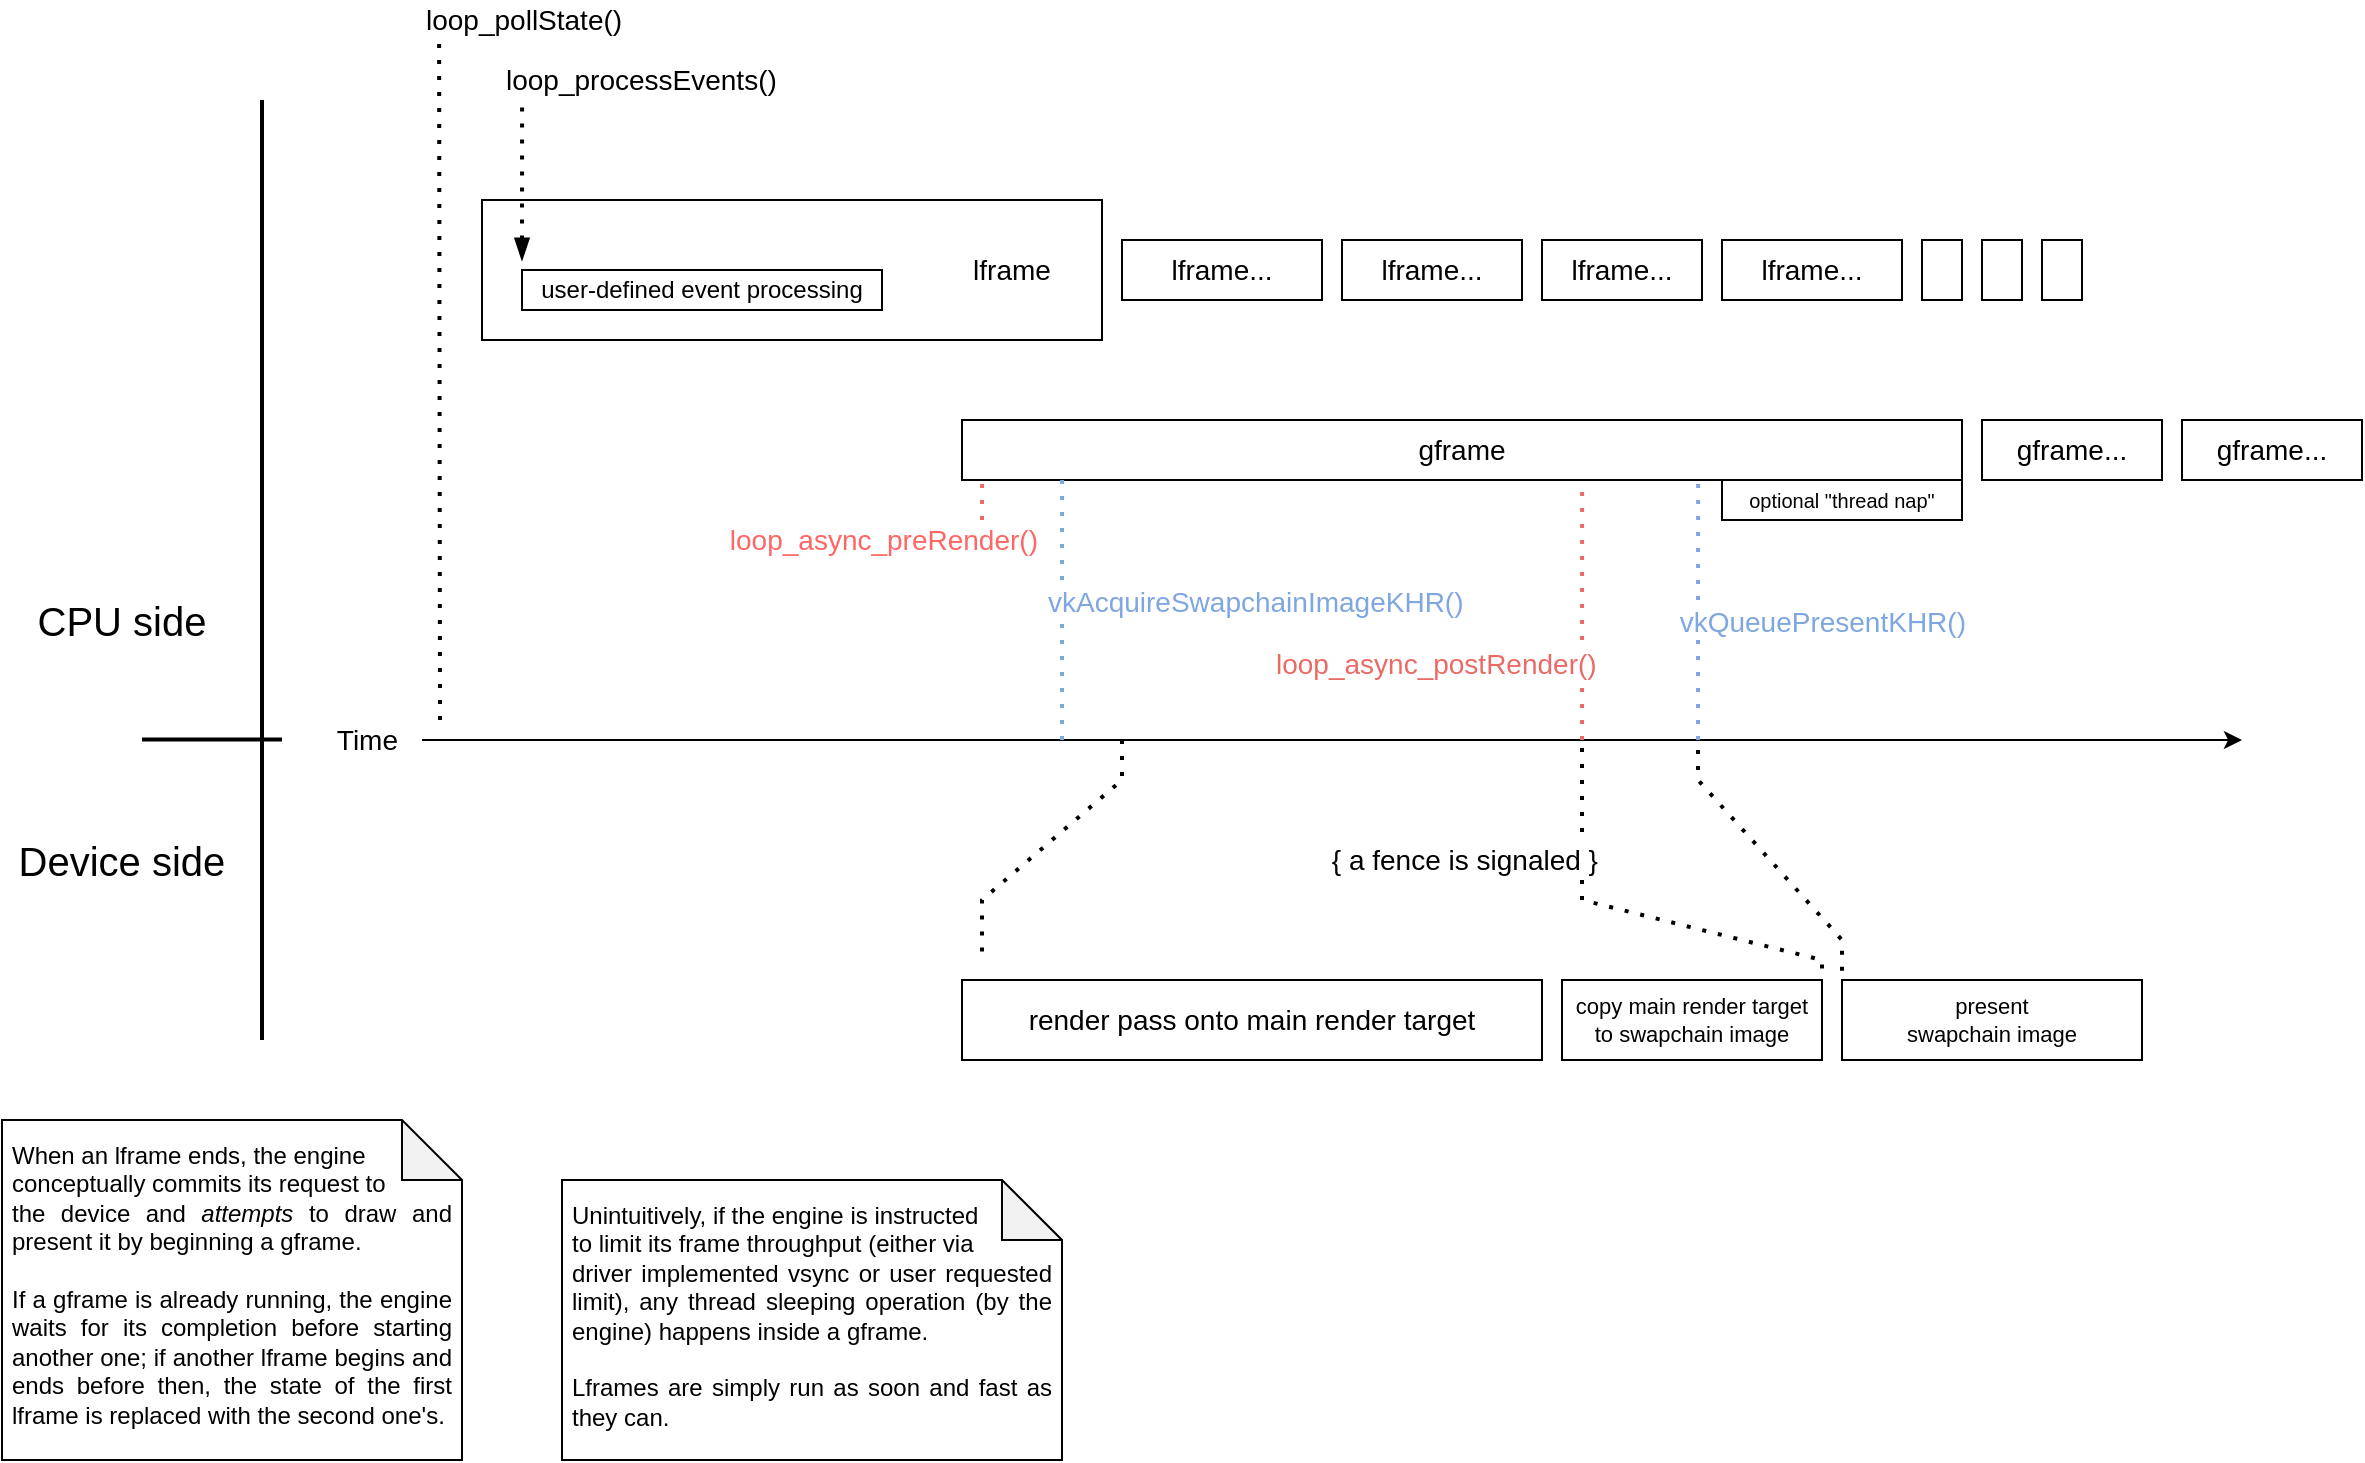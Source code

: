 <mxfile version="19.0.2" type="device"><diagram id="ou3ksr_jkBCjSf69e3fj" name="Page-1"><mxGraphModel dx="928" dy="846" grid="1" gridSize="10" guides="1" tooltips="1" connect="1" arrows="1" fold="1" page="1" pageScale="1" pageWidth="850" pageHeight="1100" math="0" shadow="0"><root><mxCell id="0"/><mxCell id="1" parent="0"/><mxCell id="Y-rtnnqi3lDFUn5MxjKo-1" value="" style="endArrow=classic;html=1;rounded=0;" parent="1" edge="1"><mxGeometry width="50" height="50" relative="1" as="geometry"><mxPoint x="250" y="400" as="sourcePoint"/><mxPoint x="1160" y="400" as="targetPoint"/></mxGeometry></mxCell><mxCell id="Y-rtnnqi3lDFUn5MxjKo-3" value="loop_pollState()" style="text;html=1;strokeColor=none;fillColor=none;align=left;verticalAlign=middle;whiteSpace=wrap;rounded=0;textDirection=ltr;horizontal=1;fontSize=14;" parent="1" vertex="1"><mxGeometry x="250" y="30" width="150" height="20" as="geometry"/></mxCell><mxCell id="Y-rtnnqi3lDFUn5MxjKo-4" value="" style="endArrow=none;dashed=1;html=1;dashPattern=1 3;strokeWidth=2;rounded=0;entryX=0.057;entryY=0.953;entryDx=0;entryDy=0;jumpSize=6;startArrow=none;startFill=0;entryPerimeter=0;" parent="1" target="Y-rtnnqi3lDFUn5MxjKo-3" edge="1"><mxGeometry width="50" height="50" relative="1" as="geometry"><mxPoint x="259" y="390" as="sourcePoint"/><mxPoint x="480" y="200" as="targetPoint"/></mxGeometry></mxCell><mxCell id="Y-rtnnqi3lDFUn5MxjKo-5" value="loop_processEvents()" style="text;html=1;strokeColor=none;fillColor=none;align=left;verticalAlign=middle;whiteSpace=wrap;rounded=0;textDirection=ltr;horizontal=1;fontSize=14;" parent="1" vertex="1"><mxGeometry x="290" y="60" width="150" height="20" as="geometry"/></mxCell><mxCell id="Y-rtnnqi3lDFUn5MxjKo-6" value="CPU side" style="text;html=1;strokeColor=none;fillColor=none;align=center;verticalAlign=middle;whiteSpace=wrap;rounded=0;fontSize=20;" parent="1" vertex="1"><mxGeometry x="40" y="320" width="120" height="40" as="geometry"/></mxCell><mxCell id="Y-rtnnqi3lDFUn5MxjKo-8" value="Device side" style="text;html=1;strokeColor=none;fillColor=none;align=center;verticalAlign=middle;whiteSpace=wrap;rounded=0;fontSize=20;" parent="1" vertex="1"><mxGeometry x="40" y="440" width="120" height="40" as="geometry"/></mxCell><mxCell id="Y-rtnnqi3lDFUn5MxjKo-9" value="" style="rounded=0;whiteSpace=wrap;html=1;fontSize=14;" parent="1" vertex="1"><mxGeometry x="280" y="130" width="310" height="70" as="geometry"/></mxCell><mxCell id="Y-rtnnqi3lDFUn5MxjKo-16" value="Time" style="text;html=1;strokeColor=none;fillColor=none;align=right;verticalAlign=middle;whiteSpace=wrap;rounded=0;labelBackgroundColor=none;fontSize=14;" parent="1" vertex="1"><mxGeometry x="200" y="390" width="40" height="20" as="geometry"/></mxCell><mxCell id="Y-rtnnqi3lDFUn5MxjKo-17" value="" style="endArrow=none;html=1;rounded=0;fontSize=14;strokeWidth=2;jumpSize=6;" parent="1" edge="1"><mxGeometry width="50" height="50" relative="1" as="geometry"><mxPoint x="170" y="550" as="sourcePoint"/><mxPoint x="170" y="80" as="targetPoint"/></mxGeometry></mxCell><mxCell id="Y-rtnnqi3lDFUn5MxjKo-18" value="" style="endArrow=none;html=1;rounded=0;fontSize=14;strokeWidth=2;jumpSize=6;" parent="1" edge="1"><mxGeometry width="50" height="50" relative="1" as="geometry"><mxPoint x="110" y="399.76" as="sourcePoint"/><mxPoint x="180" y="399.76" as="targetPoint"/></mxGeometry></mxCell><mxCell id="Y-rtnnqi3lDFUn5MxjKo-21" value="user-defined event processing" style="rounded=0;whiteSpace=wrap;html=1;labelBackgroundColor=none;fontSize=12;" parent="1" vertex="1"><mxGeometry x="300" y="165" width="180" height="20" as="geometry"/></mxCell><mxCell id="Y-rtnnqi3lDFUn5MxjKo-23" value="gframe" style="rounded=0;whiteSpace=wrap;html=1;fontSize=14;" parent="1" vertex="1"><mxGeometry x="520" y="240" width="500" height="30" as="geometry"/></mxCell><mxCell id="Y-rtnnqi3lDFUn5MxjKo-7" value="" style="endArrow=none;dashed=1;html=1;dashPattern=1 3;strokeWidth=2;rounded=0;endFill=0;startArrow=blockThin;startFill=1;entryX=0.067;entryY=1.022;entryDx=0;entryDy=0;entryPerimeter=0;" parent="1" target="Y-rtnnqi3lDFUn5MxjKo-5" edge="1"><mxGeometry width="50" height="50" relative="1" as="geometry"><mxPoint x="300" y="160" as="sourcePoint"/><mxPoint x="300" y="100" as="targetPoint"/></mxGeometry></mxCell><mxCell id="Y-rtnnqi3lDFUn5MxjKo-28" value="&lt;font style=&quot;font-size: 14px;&quot;&gt;lframe&lt;/font&gt;" style="text;html=1;strokeColor=none;fillColor=none;align=center;verticalAlign=middle;whiteSpace=wrap;rounded=0;labelBackgroundColor=none;fontSize=10;" parent="1" vertex="1"><mxGeometry x="515" y="150" width="60" height="30" as="geometry"/></mxCell><mxCell id="Y-rtnnqi3lDFUn5MxjKo-29" value="" style="endArrow=none;dashed=1;html=1;dashPattern=1 3;strokeWidth=2;rounded=0;endFill=0;startArrow=none;startFill=0;entryX=0.067;entryY=1.022;entryDx=0;entryDy=0;entryPerimeter=0;strokeColor=#7EA6E0;" parent="1" edge="1"><mxGeometry width="50" height="50" relative="1" as="geometry"><mxPoint x="570" y="320" as="sourcePoint"/><mxPoint x="570.05" y="270.0" as="targetPoint"/></mxGeometry></mxCell><mxCell id="Y-rtnnqi3lDFUn5MxjKo-30" value="vkAcquireSwapchainImageKHR()" style="text;html=1;strokeColor=none;fillColor=none;align=left;verticalAlign=middle;whiteSpace=wrap;rounded=0;textDirection=ltr;horizontal=1;fontSize=14;rotation=0;fontColor=#7EA6E0;" parent="1" vertex="1"><mxGeometry x="561" y="321" width="220" height="20" as="geometry"/></mxCell><mxCell id="Y-rtnnqi3lDFUn5MxjKo-36" value="lframe..." style="rounded=0;whiteSpace=wrap;html=1;fontSize=14;" parent="1" vertex="1"><mxGeometry x="600" y="150" width="100" height="30" as="geometry"/></mxCell><mxCell id="Y-rtnnqi3lDFUn5MxjKo-44" value="render pass onto main render target" style="rounded=0;whiteSpace=wrap;html=1;fontSize=14;" parent="1" vertex="1"><mxGeometry x="520" y="520" width="290" height="40" as="geometry"/></mxCell><mxCell id="Y-rtnnqi3lDFUn5MxjKo-45" value="{ a fence is signaled }" style="text;html=1;strokeColor=none;fillColor=none;align=right;verticalAlign=middle;whiteSpace=wrap;rounded=0;textDirection=ltr;horizontal=1;fontSize=14;" parent="1" vertex="1"><mxGeometry x="700" y="450" width="140" height="20" as="geometry"/></mxCell><mxCell id="Y-rtnnqi3lDFUn5MxjKo-47" value="copy main render target to swapchain image" style="rounded=0;whiteSpace=wrap;html=1;fontSize=11;" parent="1" vertex="1"><mxGeometry x="820" y="520" width="130" height="40" as="geometry"/></mxCell><mxCell id="Y-rtnnqi3lDFUn5MxjKo-48" value="present&lt;br&gt;swapchain image" style="rounded=0;whiteSpace=wrap;html=1;fontSize=11;" parent="1" vertex="1"><mxGeometry x="960" y="520" width="150" height="40" as="geometry"/></mxCell><mxCell id="Y-rtnnqi3lDFUn5MxjKo-53" value="" style="endArrow=none;dashed=1;html=1;dashPattern=1 3;strokeWidth=2;rounded=0;fontSize=10;jumpSize=6;" parent="1" edge="1"><mxGeometry width="50" height="50" relative="1" as="geometry"><mxPoint x="830" y="470" as="sourcePoint"/><mxPoint x="950" y="520" as="targetPoint"/><Array as="points"><mxPoint x="830" y="480"/><mxPoint x="950" y="510"/></Array></mxGeometry></mxCell><mxCell id="Y-rtnnqi3lDFUn5MxjKo-56" value="lframe..." style="rounded=0;whiteSpace=wrap;html=1;fontSize=14;" parent="1" vertex="1"><mxGeometry x="710" y="150" width="90" height="30" as="geometry"/></mxCell><mxCell id="Y-rtnnqi3lDFUn5MxjKo-58" value="lframe..." style="rounded=0;whiteSpace=wrap;html=1;fontSize=14;" parent="1" vertex="1"><mxGeometry x="900" y="150" width="90" height="30" as="geometry"/></mxCell><mxCell id="Y-rtnnqi3lDFUn5MxjKo-60" value="gframe..." style="rounded=0;whiteSpace=wrap;html=1;fontSize=14;" parent="1" vertex="1"><mxGeometry x="1030" y="240" width="90" height="30" as="geometry"/></mxCell><mxCell id="Y-rtnnqi3lDFUn5MxjKo-62" value="" style="endArrow=none;dashed=1;html=1;dashPattern=1 3;strokeWidth=2;rounded=0;endFill=0;startArrow=none;startFill=0;entryX=0.067;entryY=1.022;entryDx=0;entryDy=0;entryPerimeter=0;strokeColor=#EA6B66;" parent="1" edge="1"><mxGeometry width="50" height="50" relative="1" as="geometry"><mxPoint x="530" y="290" as="sourcePoint"/><mxPoint x="530.05" y="270" as="targetPoint"/></mxGeometry></mxCell><mxCell id="Y-rtnnqi3lDFUn5MxjKo-64" value="loop_async_preRender()" style="text;html=1;strokeColor=none;fillColor=none;align=right;verticalAlign=middle;whiteSpace=wrap;rounded=0;textDirection=ltr;horizontal=1;fontSize=14;fontColor=#FF6666;" parent="1" vertex="1"><mxGeometry x="400" y="290" width="160" height="20" as="geometry"/></mxCell><mxCell id="Y-rtnnqi3lDFUn5MxjKo-66" value="" style="endArrow=none;dashed=1;html=1;dashPattern=1 3;strokeWidth=2;rounded=0;endFill=0;startArrow=none;startFill=0;entryX=0.067;entryY=1.022;entryDx=0;entryDy=0;entryPerimeter=0;strokeColor=#EA6B66;" parent="1" edge="1"><mxGeometry width="50" height="50" relative="1" as="geometry"><mxPoint x="830" y="350" as="sourcePoint"/><mxPoint x="830.05" y="270" as="targetPoint"/></mxGeometry></mxCell><mxCell id="Y-rtnnqi3lDFUn5MxjKo-67" value="loop_async_postRender()" style="text;html=1;strokeColor=none;fillColor=none;align=left;verticalAlign=middle;whiteSpace=wrap;rounded=0;textDirection=ltr;horizontal=1;fontSize=14;fontColor=#EA6B66;" parent="1" vertex="1"><mxGeometry x="675" y="352" width="170" height="20" as="geometry"/></mxCell><mxCell id="Y-rtnnqi3lDFUn5MxjKo-69" value="" style="endArrow=none;dashed=1;html=1;dashPattern=1 3;strokeWidth=2;rounded=0;endFill=0;startArrow=none;startFill=0;entryX=0.067;entryY=1.022;entryDx=0;entryDy=0;entryPerimeter=0;strokeColor=#7EA6E0;" parent="1" edge="1"><mxGeometry width="50" height="50" relative="1" as="geometry"><mxPoint x="888.03" y="330" as="sourcePoint"/><mxPoint x="888.08" y="270" as="targetPoint"/></mxGeometry></mxCell><mxCell id="Y-rtnnqi3lDFUn5MxjKo-70" value="" style="endArrow=none;dashed=1;html=1;dashPattern=1 3;strokeWidth=2;rounded=0;endFill=0;startArrow=none;startFill=0;strokeColor=#7EA6E0;" parent="1" edge="1"><mxGeometry width="50" height="50" relative="1" as="geometry"><mxPoint x="888.03" y="400" as="sourcePoint"/><mxPoint x="888.03" y="350" as="targetPoint"/></mxGeometry></mxCell><mxCell id="Y-rtnnqi3lDFUn5MxjKo-71" value="vkQueuePresentKHR()" style="text;html=1;strokeColor=none;fillColor=none;align=right;verticalAlign=middle;whiteSpace=wrap;rounded=0;textDirection=ltr;horizontal=1;fontSize=14;rotation=0;fontColor=#7EA6E0;" parent="1" vertex="1"><mxGeometry x="872" y="331" width="152" height="20" as="geometry"/></mxCell><mxCell id="Y-rtnnqi3lDFUn5MxjKo-73" value="gframe..." style="rounded=0;whiteSpace=wrap;html=1;fontSize=14;" parent="1" vertex="1"><mxGeometry x="1130" y="240" width="90" height="30" as="geometry"/></mxCell><mxCell id="Y-rtnnqi3lDFUn5MxjKo-77" value="" style="rounded=0;whiteSpace=wrap;html=1;fontSize=14;" parent="1" vertex="1"><mxGeometry x="1000" y="150" width="20" height="30" as="geometry"/></mxCell><mxCell id="Y-rtnnqi3lDFUn5MxjKo-78" value="" style="rounded=0;whiteSpace=wrap;html=1;fontSize=14;" parent="1" vertex="1"><mxGeometry x="1030" y="150" width="20" height="30" as="geometry"/></mxCell><mxCell id="Y-rtnnqi3lDFUn5MxjKo-79" value="" style="rounded=0;whiteSpace=wrap;html=1;fontSize=14;" parent="1" vertex="1"><mxGeometry x="1060" y="150" width="20" height="30" as="geometry"/></mxCell><mxCell id="Y-rtnnqi3lDFUn5MxjKo-84" value="" style="endArrow=none;dashed=1;html=1;dashPattern=1 3;strokeWidth=2;rounded=0;fontSize=10;jumpSize=6;" parent="1" edge="1"><mxGeometry width="50" height="50" relative="1" as="geometry"><mxPoint x="600" y="400" as="sourcePoint"/><mxPoint x="530" y="510" as="targetPoint"/><Array as="points"><mxPoint x="600" y="420"/><mxPoint x="530" y="480"/></Array></mxGeometry></mxCell><mxCell id="Y-rtnnqi3lDFUn5MxjKo-85" value="" style="endArrow=none;dashed=1;html=1;dashPattern=1 3;strokeWidth=2;rounded=0;fontSize=10;jumpSize=6;strokeColor=#EA6B66;" parent="1" edge="1"><mxGeometry width="50" height="50" relative="1" as="geometry"><mxPoint x="830" y="400" as="sourcePoint"/><mxPoint x="830" y="370" as="targetPoint"/><Array as="points"/></mxGeometry></mxCell><mxCell id="Y-rtnnqi3lDFUn5MxjKo-87" value="&lt;div style=&quot;text-align: justify;&quot;&gt;When an lframe ends, the engine&lt;/div&gt;&lt;div style=&quot;text-align: justify;&quot;&gt;conceptually commits its request to&lt;/div&gt;&lt;div style=&quot;text-align: justify;&quot;&gt;the device and&amp;nbsp;&lt;i&gt;attempts&lt;/i&gt;&amp;nbsp;to draw and present it by beginning a gframe&lt;span style=&quot;background-color: initial;&quot;&gt;.&lt;/span&gt;&lt;/div&gt;&lt;div style=&quot;text-align: justify;&quot;&gt;&lt;span style=&quot;background-color: initial;&quot;&gt;&lt;br&gt;&lt;/span&gt;&lt;/div&gt;&lt;div style=&quot;text-align: justify;&quot;&gt;If a gframe is already running, the engine waits for its completion before starting another one; if another lframe begins and ends before then, the state of the first lframe is replaced with the second one's.&lt;/div&gt;&lt;div style=&quot;text-align: justify;&quot;&gt;&lt;/div&gt;" style="shape=note;whiteSpace=wrap;html=1;backgroundOutline=1;darkOpacity=0.05;labelBackgroundColor=none;fontSize=12;fillColor=default;verticalAlign=top;spacing=6;" parent="1" vertex="1"><mxGeometry x="40" y="590" width="230" height="170" as="geometry"/></mxCell><mxCell id="Y-rtnnqi3lDFUn5MxjKo-89" value="&lt;div style=&quot;text-align: justify;&quot;&gt;Unintuitively, if the engine is&amp;nbsp;&lt;span style=&quot;background-color: initial;&quot;&gt;instructed&lt;/span&gt;&lt;/div&gt;&lt;div style=&quot;text-align: justify;&quot;&gt;&lt;span style=&quot;background-color: initial;&quot;&gt;to limit its frame&amp;nbsp;&lt;/span&gt;&lt;span style=&quot;background-color: initial;&quot;&gt;throughput&amp;nbsp;&lt;/span&gt;&lt;span style=&quot;background-color: initial;&quot;&gt;(either via&lt;/span&gt;&lt;/div&gt;&lt;div style=&quot;text-align: justify;&quot;&gt;&lt;span style=&quot;background-color: initial;&quot;&gt;driver implemented vsync or user requested limit), any thread sleeping operation (by the engine) happens inside a gframe.&lt;/span&gt;&lt;/div&gt;&lt;div style=&quot;text-align: justify;&quot;&gt;&lt;span style=&quot;background-color: initial;&quot;&gt;&lt;br&gt;&lt;/span&gt;&lt;/div&gt;&lt;div style=&quot;text-align: justify;&quot;&gt;&lt;span style=&quot;background-color: initial;&quot;&gt;Lframes are simply run as soon and fast as they can.&lt;/span&gt;&lt;/div&gt;&lt;div style=&quot;text-align: justify;&quot;&gt;&lt;/div&gt;" style="shape=note;whiteSpace=wrap;html=1;backgroundOutline=1;darkOpacity=0.05;labelBackgroundColor=none;fontSize=12;fillColor=default;verticalAlign=top;spacing=6;" parent="1" vertex="1"><mxGeometry x="320" y="620" width="250" height="140" as="geometry"/></mxCell><mxCell id="Y-rtnnqi3lDFUn5MxjKo-90" value="optional &quot;thread nap&quot;" style="rounded=0;whiteSpace=wrap;html=1;labelBackgroundColor=none;fontSize=10;fillColor=default;" parent="1" vertex="1"><mxGeometry x="900" y="270" width="120" height="20" as="geometry"/></mxCell><mxCell id="Y-rtnnqi3lDFUn5MxjKo-91" value="lframe..." style="rounded=0;whiteSpace=wrap;html=1;fontSize=14;" parent="1" vertex="1"><mxGeometry x="810" y="150" width="80" height="30" as="geometry"/></mxCell><mxCell id="cvDDRajKrJBhIVX8O88Z-1" value="" style="endArrow=none;dashed=1;html=1;dashPattern=1 3;strokeWidth=2;rounded=0;endFill=0;startArrow=none;startFill=0;strokeColor=#7EA6E0;" parent="1" edge="1"><mxGeometry width="50" height="50" relative="1" as="geometry"><mxPoint x="570" y="400" as="sourcePoint"/><mxPoint x="570" y="340" as="targetPoint"/></mxGeometry></mxCell><mxCell id="cvDDRajKrJBhIVX8O88Z-3" value="" style="endArrow=none;dashed=1;html=1;dashPattern=1 3;strokeWidth=2;rounded=0;fontSize=10;jumpSize=6;" parent="1" edge="1"><mxGeometry width="50" height="50" relative="1" as="geometry"><mxPoint x="830" y="404" as="sourcePoint"/><mxPoint x="830" y="446" as="targetPoint"/></mxGeometry></mxCell><mxCell id="cvDDRajKrJBhIVX8O88Z-4" value="" style="endArrow=none;dashed=1;html=1;dashPattern=1 3;strokeWidth=2;rounded=0;fontSize=10;jumpSize=6;entryX=0;entryY=0;entryDx=0;entryDy=0;" parent="1" target="Y-rtnnqi3lDFUn5MxjKo-48" edge="1"><mxGeometry width="50" height="50" relative="1" as="geometry"><mxPoint x="888" y="405" as="sourcePoint"/><mxPoint x="840" y="456" as="targetPoint"/><Array as="points"><mxPoint x="888" y="420"/><mxPoint x="960" y="500"/></Array></mxGeometry></mxCell></root></mxGraphModel></diagram></mxfile>
